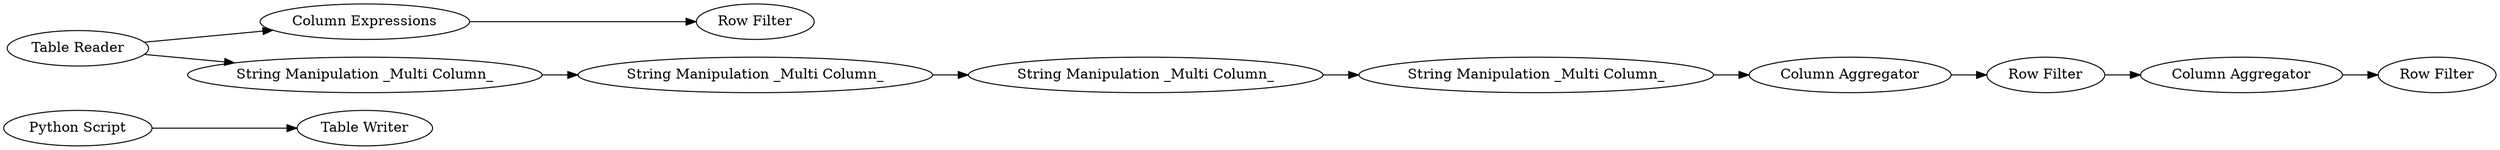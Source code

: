digraph {
	1 [label="Python Script"]
	3 [label="Column Expressions"]
	4 [label="Table Writer"]
	5 [label="Table Reader"]
	6 [label="String Manipulation _Multi Column_"]
	8 [label="String Manipulation _Multi Column_"]
	9 [label="String Manipulation _Multi Column_"]
	10 [label="String Manipulation _Multi Column_"]
	13 [label="Column Aggregator"]
	14 [label="Row Filter"]
	15 [label="Column Aggregator"]
	16 [label="Row Filter"]
	17 [label="Row Filter"]
	1 -> 4
	3 -> 17
	5 -> 6
	5 -> 3
	6 -> 8
	8 -> 9
	9 -> 10
	10 -> 13
	13 -> 14
	14 -> 15
	15 -> 16
	rankdir=LR
}
